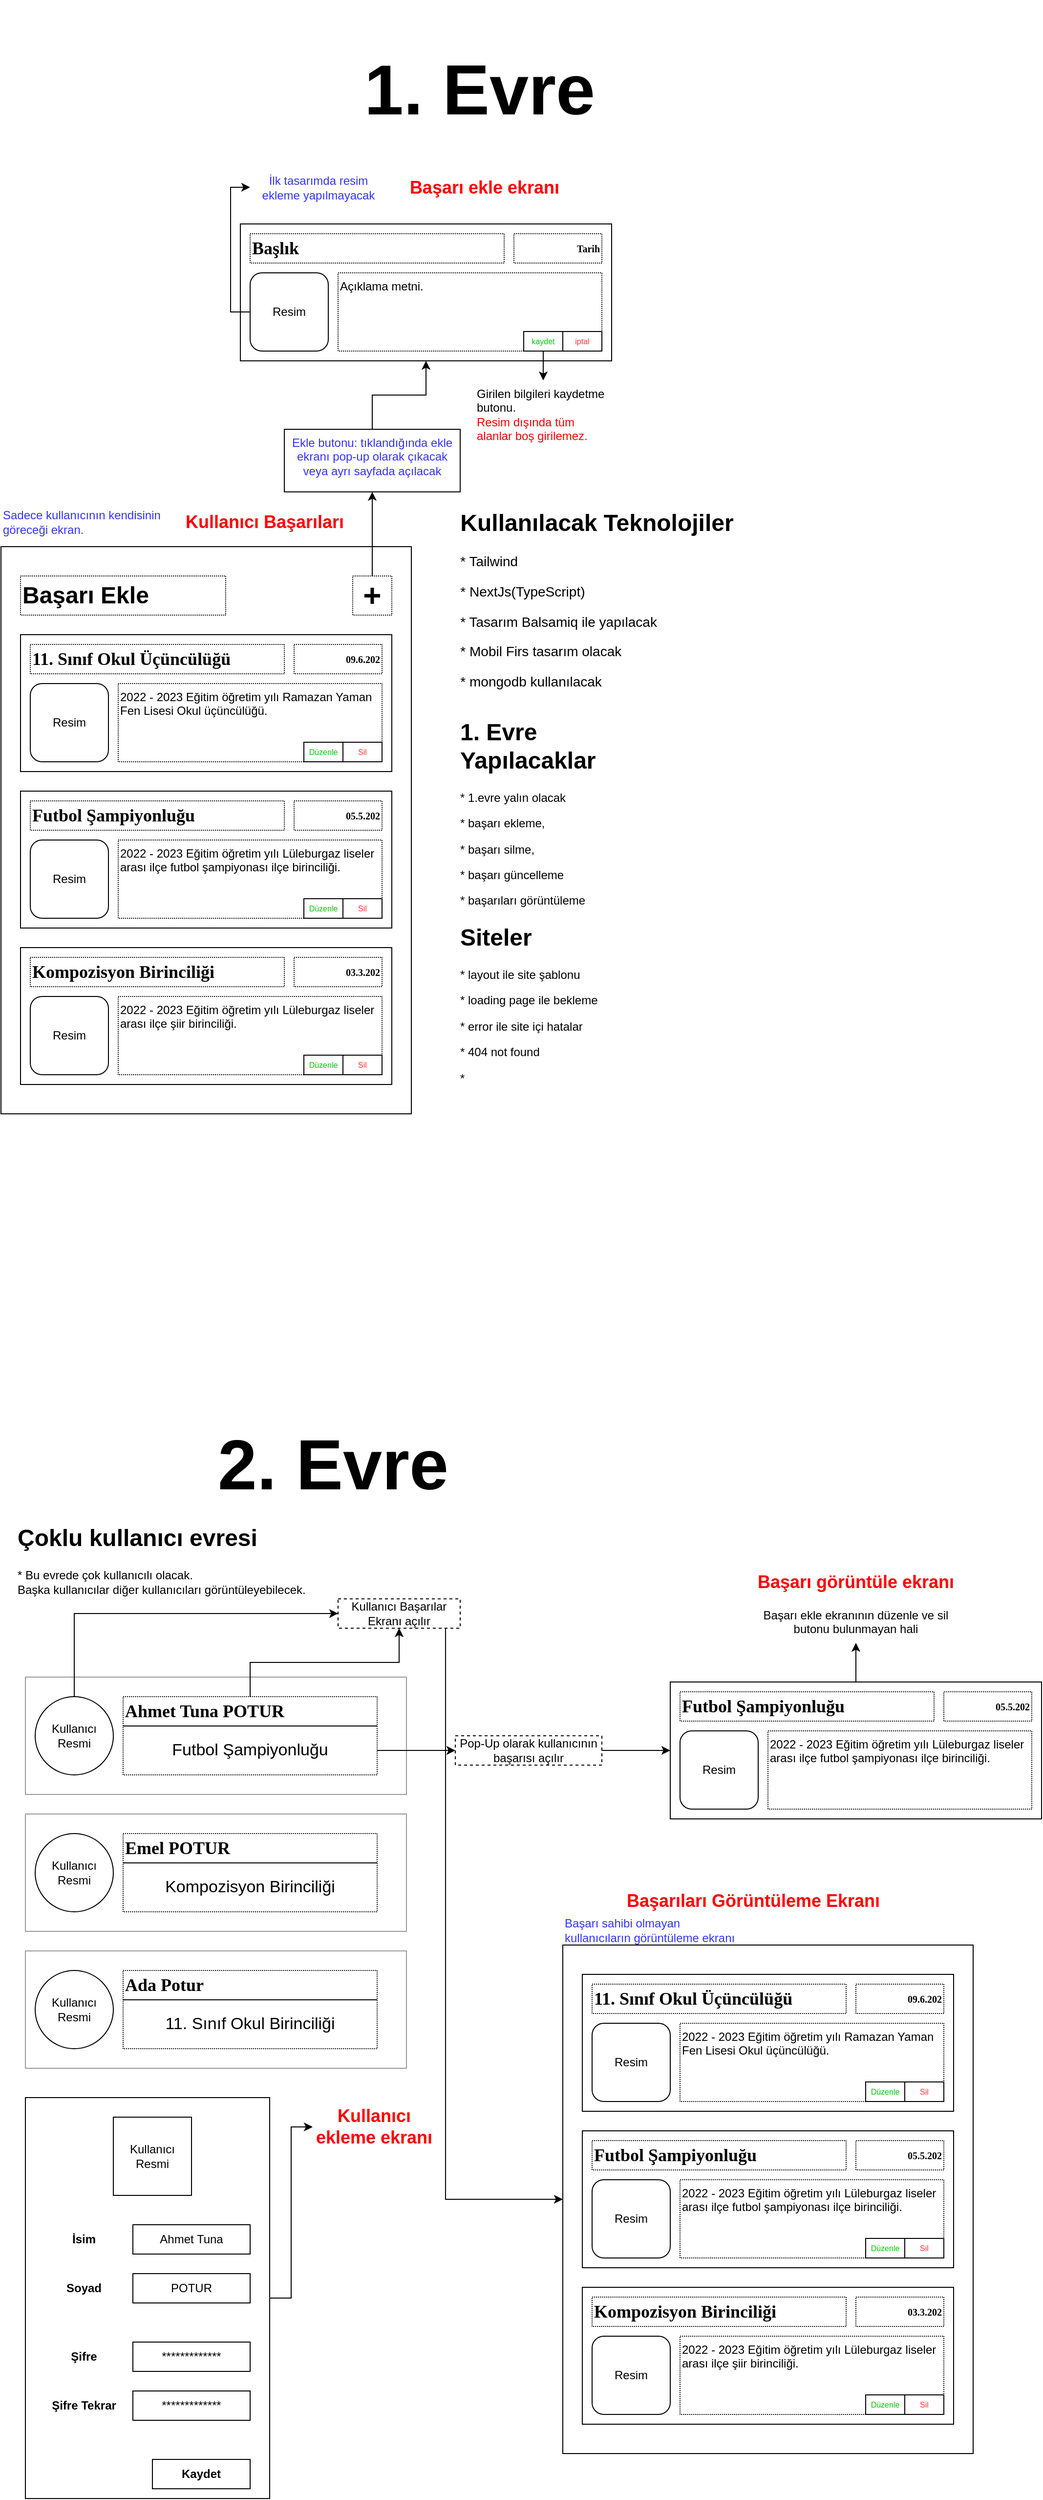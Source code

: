 <mxfile version="21.6.1" type="device">
  <diagram name="1. Evre" id="PvZxQ8cvbVdJlwe-_iwr">
    <mxGraphModel dx="1232" dy="2438" grid="1" gridSize="10" guides="1" tooltips="1" connect="1" arrows="1" fold="1" page="1" pageScale="1" pageWidth="827" pageHeight="1169" math="0" shadow="0">
      <root>
        <mxCell id="0" />
        <mxCell id="1" parent="0" />
        <mxCell id="0lGyodSlv6lZ4X96P9vj-49" style="edgeStyle=orthogonalEdgeStyle;rounded=0;orthogonalLoop=1;jettySize=auto;html=1;entryX=0;entryY=0.5;entryDx=0;entryDy=0;" parent="1" source="0lGyodSlv6lZ4X96P9vj-4" target="6K3F4d_zaRtzZpt-DUte-36" edge="1">
          <mxGeometry relative="1" as="geometry">
            <Array as="points">
              <mxPoint x="480" y="1080" />
            </Array>
          </mxGeometry>
        </mxCell>
        <mxCell id="6K3F4d_zaRtzZpt-DUte-64" style="edgeStyle=orthogonalEdgeStyle;rounded=0;orthogonalLoop=1;jettySize=auto;html=1;entryX=0.5;entryY=1;entryDx=0;entryDy=0;" parent="1" source="6K3F4d_zaRtzZpt-DUte-17" target="GZrdSQzra5ga68auBmUG-25" edge="1">
          <mxGeometry relative="1" as="geometry" />
        </mxCell>
        <mxCell id="6K3F4d_zaRtzZpt-DUte-68" value="&lt;h1 style=&quot;border-color: var(--border-color); text-align: left;&quot;&gt;Kullanılacak Teknolojiler&lt;/h1&gt;&lt;p style=&quot;border-color: var(--border-color); font-size: 14px; text-align: left;&quot;&gt;* Tailwind&lt;/p&gt;&lt;p style=&quot;border-color: var(--border-color); font-size: 14px; text-align: left;&quot;&gt;* NextJs(TypeScript)&lt;/p&gt;&lt;p style=&quot;border-color: var(--border-color); font-size: 14px; text-align: left;&quot;&gt;* Tasarım Balsamiq ile yapılacak&lt;/p&gt;&lt;p style=&quot;border-color: var(--border-color); font-size: 14px; text-align: left;&quot;&gt;* Mobil Firs tasarım olacak&lt;/p&gt;&lt;p style=&quot;border-color: var(--border-color); font-size: 14px; text-align: left;&quot;&gt;* mongodb kullanılacak&lt;/p&gt;" style="text;html=1;strokeColor=none;fillColor=none;align=center;verticalAlign=middle;whiteSpace=wrap;rounded=0;" parent="1" vertex="1">
          <mxGeometry x="470" y="-660" width="330" height="206" as="geometry" />
        </mxCell>
        <mxCell id="6jRyBjC6mT4RRnojPyi1-1" value="&lt;h1 style=&quot;border-color: var(--border-color); text-align: left; font-size: 72px;&quot;&gt;1. Evre&lt;/h1&gt;" style="text;html=1;strokeColor=none;fillColor=none;align=center;verticalAlign=middle;whiteSpace=wrap;rounded=0;fontSize=72;" parent="1" vertex="1">
          <mxGeometry x="350" y="-1140" width="330" height="126" as="geometry" />
        </mxCell>
        <mxCell id="0lGyodSlv6lZ4X96P9vj-47" value="" style="group" parent="1" vertex="1" connectable="0">
          <mxGeometry x="600" y="760" width="420" height="580" as="geometry" />
        </mxCell>
        <mxCell id="6K3F4d_zaRtzZpt-DUte-63" value="" style="group" parent="0lGyodSlv6lZ4X96P9vj-47" vertex="1" connectable="0">
          <mxGeometry y="60" width="420" height="520" as="geometry" />
        </mxCell>
        <mxCell id="6K3F4d_zaRtzZpt-DUte-36" value="" style="rounded=0;whiteSpace=wrap;html=1;fillColor=none;" parent="6K3F4d_zaRtzZpt-DUte-63" vertex="1">
          <mxGeometry width="420" height="520" as="geometry" />
        </mxCell>
        <mxCell id="6K3F4d_zaRtzZpt-DUte-37" value="" style="group" parent="6K3F4d_zaRtzZpt-DUte-63" vertex="1" connectable="0">
          <mxGeometry x="20" y="190" width="380" height="140" as="geometry" />
        </mxCell>
        <mxCell id="6K3F4d_zaRtzZpt-DUte-38" value="" style="rounded=0;whiteSpace=wrap;html=1;fillColor=none;" parent="6K3F4d_zaRtzZpt-DUte-37" vertex="1">
          <mxGeometry width="380" height="140" as="geometry" />
        </mxCell>
        <mxCell id="6K3F4d_zaRtzZpt-DUte-39" value="Resim" style="rounded=1;whiteSpace=wrap;html=1;" parent="6K3F4d_zaRtzZpt-DUte-37" vertex="1">
          <mxGeometry x="10" y="50" width="80" height="80" as="geometry" />
        </mxCell>
        <mxCell id="6K3F4d_zaRtzZpt-DUte-40" value="&lt;h2&gt;&lt;font face=&quot;Tahoma&quot;&gt;Futbol Şampiyonluğu&lt;/font&gt;&lt;/h2&gt;" style="text;html=1;strokeColor=default;fillColor=none;align=left;verticalAlign=middle;whiteSpace=wrap;rounded=0;fontStyle=1;dashed=1;dashPattern=1 1;" parent="6K3F4d_zaRtzZpt-DUte-37" vertex="1">
          <mxGeometry x="10" y="10" width="260" height="30" as="geometry" />
        </mxCell>
        <mxCell id="6K3F4d_zaRtzZpt-DUte-41" value="2022 - 2023 Eğitim öğretim yılı Lüleburgaz liseler arası ilçe futbol şampiyonası ilçe birinciliği." style="text;html=1;strokeColor=default;fillColor=none;align=left;verticalAlign=top;whiteSpace=wrap;rounded=0;dashed=1;dashPattern=1 1;" parent="6K3F4d_zaRtzZpt-DUte-37" vertex="1">
          <mxGeometry x="100" y="50" width="270" height="80" as="geometry" />
        </mxCell>
        <mxCell id="6K3F4d_zaRtzZpt-DUte-42" value="&lt;h2 style=&quot;font-size: 10px;&quot;&gt;&lt;font style=&quot;font-size: 10px;&quot;&gt;05.5.202&lt;/font&gt;&lt;/h2&gt;" style="text;html=1;strokeColor=default;fillColor=none;align=right;verticalAlign=middle;whiteSpace=wrap;rounded=0;fontStyle=0;dashed=1;dashPattern=1 1;fontSize=10;fontFamily=Verdana;" parent="6K3F4d_zaRtzZpt-DUte-37" vertex="1">
          <mxGeometry x="280" y="10" width="90" height="30" as="geometry" />
        </mxCell>
        <mxCell id="6K3F4d_zaRtzZpt-DUte-43" value="Sil" style="rounded=0;whiteSpace=wrap;html=1;fontSize=8;fontColor=#FF3333;" parent="6K3F4d_zaRtzZpt-DUte-37" vertex="1">
          <mxGeometry x="330" y="110" width="40" height="20" as="geometry" />
        </mxCell>
        <mxCell id="6K3F4d_zaRtzZpt-DUte-44" value="Düzenle" style="rounded=0;whiteSpace=wrap;html=1;fontSize=8;fontColor=#00CC00;" parent="6K3F4d_zaRtzZpt-DUte-37" vertex="1">
          <mxGeometry x="290" y="110" width="40" height="20" as="geometry" />
        </mxCell>
        <mxCell id="6K3F4d_zaRtzZpt-DUte-45" value="" style="group" parent="6K3F4d_zaRtzZpt-DUte-63" vertex="1" connectable="0">
          <mxGeometry x="20" y="350" width="380" height="140" as="geometry" />
        </mxCell>
        <mxCell id="6K3F4d_zaRtzZpt-DUte-46" value="" style="rounded=0;whiteSpace=wrap;html=1;fillColor=none;" parent="6K3F4d_zaRtzZpt-DUte-45" vertex="1">
          <mxGeometry width="380" height="140" as="geometry" />
        </mxCell>
        <mxCell id="6K3F4d_zaRtzZpt-DUte-47" value="Resim" style="rounded=1;whiteSpace=wrap;html=1;" parent="6K3F4d_zaRtzZpt-DUte-45" vertex="1">
          <mxGeometry x="10" y="50" width="80" height="80" as="geometry" />
        </mxCell>
        <mxCell id="6K3F4d_zaRtzZpt-DUte-48" value="&lt;h2&gt;&lt;font face=&quot;Tahoma&quot;&gt;Kompozisyon Birinciliği&lt;/font&gt;&lt;/h2&gt;" style="text;html=1;strokeColor=default;fillColor=none;align=left;verticalAlign=middle;whiteSpace=wrap;rounded=0;fontStyle=1;dashed=1;dashPattern=1 1;" parent="6K3F4d_zaRtzZpt-DUte-45" vertex="1">
          <mxGeometry x="10" y="10" width="260" height="30" as="geometry" />
        </mxCell>
        <mxCell id="6K3F4d_zaRtzZpt-DUte-49" value="2022 - 2023 Eğitim öğretim yılı Lüleburgaz liseler arası ilçe şiir birinciliği." style="text;html=1;strokeColor=default;fillColor=none;align=left;verticalAlign=top;whiteSpace=wrap;rounded=0;dashed=1;dashPattern=1 1;" parent="6K3F4d_zaRtzZpt-DUte-45" vertex="1">
          <mxGeometry x="100" y="50" width="270" height="80" as="geometry" />
        </mxCell>
        <mxCell id="6K3F4d_zaRtzZpt-DUte-50" value="&lt;h2 style=&quot;font-size: 10px;&quot;&gt;&lt;font style=&quot;font-size: 10px;&quot;&gt;03.3.202&lt;/font&gt;&lt;/h2&gt;" style="text;html=1;strokeColor=default;fillColor=none;align=right;verticalAlign=middle;whiteSpace=wrap;rounded=0;fontStyle=0;dashed=1;dashPattern=1 1;fontSize=10;fontFamily=Verdana;" parent="6K3F4d_zaRtzZpt-DUte-45" vertex="1">
          <mxGeometry x="280" y="10" width="90" height="30" as="geometry" />
        </mxCell>
        <mxCell id="6K3F4d_zaRtzZpt-DUte-51" value="Sil" style="rounded=0;whiteSpace=wrap;html=1;fontSize=8;fontColor=#FF3333;" parent="6K3F4d_zaRtzZpt-DUte-45" vertex="1">
          <mxGeometry x="330" y="110" width="40" height="20" as="geometry" />
        </mxCell>
        <mxCell id="6K3F4d_zaRtzZpt-DUte-52" value="Düzenle" style="rounded=0;whiteSpace=wrap;html=1;fontSize=8;fontColor=#00CC00;" parent="6K3F4d_zaRtzZpt-DUte-45" vertex="1">
          <mxGeometry x="290" y="110" width="40" height="20" as="geometry" />
        </mxCell>
        <mxCell id="6K3F4d_zaRtzZpt-DUte-55" value="" style="group" parent="6K3F4d_zaRtzZpt-DUte-63" vertex="1" connectable="0">
          <mxGeometry x="20" y="30" width="380" height="140" as="geometry" />
        </mxCell>
        <mxCell id="6K3F4d_zaRtzZpt-DUte-56" value="" style="rounded=0;whiteSpace=wrap;html=1;fillColor=none;" parent="6K3F4d_zaRtzZpt-DUte-55" vertex="1">
          <mxGeometry width="380" height="140" as="geometry" />
        </mxCell>
        <mxCell id="6K3F4d_zaRtzZpt-DUte-57" value="Resim" style="rounded=1;whiteSpace=wrap;html=1;" parent="6K3F4d_zaRtzZpt-DUte-55" vertex="1">
          <mxGeometry x="10" y="50" width="80" height="80" as="geometry" />
        </mxCell>
        <mxCell id="6K3F4d_zaRtzZpt-DUte-58" value="&lt;h2&gt;&lt;font face=&quot;Tahoma&quot;&gt;11. Sınıf Okul Üçüncülüğü&lt;/font&gt;&lt;/h2&gt;" style="text;html=1;strokeColor=default;fillColor=none;align=left;verticalAlign=middle;whiteSpace=wrap;rounded=0;fontStyle=1;dashed=1;dashPattern=1 1;" parent="6K3F4d_zaRtzZpt-DUte-55" vertex="1">
          <mxGeometry x="10" y="10" width="260" height="30" as="geometry" />
        </mxCell>
        <mxCell id="6K3F4d_zaRtzZpt-DUte-59" value="2022 - 2023 Eğitim öğretim yılı Ramazan Yaman Fen Lisesi Okul üçüncülüğü." style="text;html=1;strokeColor=default;fillColor=none;align=left;verticalAlign=top;whiteSpace=wrap;rounded=0;dashed=1;dashPattern=1 1;" parent="6K3F4d_zaRtzZpt-DUte-55" vertex="1">
          <mxGeometry x="100" y="50" width="270" height="80" as="geometry" />
        </mxCell>
        <mxCell id="6K3F4d_zaRtzZpt-DUte-60" value="&lt;h2 style=&quot;font-size: 10px;&quot;&gt;&lt;font style=&quot;font-size: 10px;&quot;&gt;09.6.202&lt;/font&gt;&lt;/h2&gt;" style="text;html=1;strokeColor=default;fillColor=none;align=right;verticalAlign=middle;whiteSpace=wrap;rounded=0;fontStyle=0;dashed=1;dashPattern=1 1;fontSize=10;fontFamily=Verdana;" parent="6K3F4d_zaRtzZpt-DUte-55" vertex="1">
          <mxGeometry x="280" y="10" width="90" height="30" as="geometry" />
        </mxCell>
        <mxCell id="6K3F4d_zaRtzZpt-DUte-61" value="Sil" style="rounded=0;whiteSpace=wrap;html=1;fontSize=8;fontColor=#FF3333;" parent="6K3F4d_zaRtzZpt-DUte-55" vertex="1">
          <mxGeometry x="330" y="110" width="40" height="20" as="geometry" />
        </mxCell>
        <mxCell id="6K3F4d_zaRtzZpt-DUte-62" value="Düzenle" style="rounded=0;whiteSpace=wrap;html=1;fontSize=8;fontColor=#00CC00;" parent="6K3F4d_zaRtzZpt-DUte-55" vertex="1">
          <mxGeometry x="290" y="110" width="40" height="20" as="geometry" />
        </mxCell>
        <mxCell id="6K3F4d_zaRtzZpt-DUte-65" value="&lt;h2&gt;Başarıları Görüntüleme Ekranı&lt;/h2&gt;" style="text;html=1;strokeColor=none;fillColor=none;align=center;verticalAlign=middle;whiteSpace=wrap;rounded=0;fontStyle=1;fontColor=#FF0000;" parent="0lGyodSlv6lZ4X96P9vj-47" vertex="1">
          <mxGeometry x="60" width="270" height="30" as="geometry" />
        </mxCell>
        <mxCell id="6K3F4d_zaRtzZpt-DUte-66" value="Başarı sahibi olmayan kullanıcıların görüntüleme ekranı" style="text;html=1;strokeColor=none;fillColor=none;align=left;verticalAlign=middle;whiteSpace=wrap;rounded=0;fontStyle=0;fontColor=#3333FF;" parent="0lGyodSlv6lZ4X96P9vj-47" vertex="1">
          <mxGeometry y="30" width="180" height="30" as="geometry" />
        </mxCell>
        <mxCell id="2" value="&lt;h1&gt;1. Evre Yapılacaklar&lt;/h1&gt;&lt;p&gt;* 1.evre yalın olacak&lt;/p&gt;&lt;p&gt;* başarı ekleme,&lt;/p&gt;&lt;p&gt;* başarı silme,&lt;/p&gt;&lt;p&gt;* başarı güncelleme&lt;/p&gt;&lt;p&gt;* başarıları görüntüleme&lt;/p&gt;" style="text;html=1;strokeColor=none;fillColor=none;spacing=5;spacingTop=-20;whiteSpace=wrap;overflow=hidden;rounded=0;" parent="1" vertex="1">
          <mxGeometry x="490" y="-440" width="160" height="200" as="geometry" />
        </mxCell>
        <mxCell id="0lGyodSlv6lZ4X96P9vj-1" value="&lt;h1 style=&quot;border-color: var(--border-color); text-align: left; font-size: 72px;&quot;&gt;2. Evre&lt;/h1&gt;" style="text;html=1;strokeColor=none;fillColor=none;align=center;verticalAlign=middle;whiteSpace=wrap;rounded=0;fontSize=72;" parent="1" vertex="1">
          <mxGeometry x="200" y="266" width="330" height="126" as="geometry" />
        </mxCell>
        <mxCell id="0lGyodSlv6lZ4X96P9vj-2" value="&lt;h1 style=&quot;border-color: var(--border-color);&quot;&gt;Çoklu kullanıcı evresi&lt;/h1&gt;&lt;div&gt;* Bu evrede çok kullanıcılı olacak.&lt;/div&gt;&lt;div style=&quot;&quot;&gt;Başka kullanıcılar diğer kullanıcıları görüntüleyebilecek.&lt;/div&gt;&lt;p style=&quot;border-color: var(--border-color); font-size: 14px;&quot;&gt;&lt;br&gt;&lt;/p&gt;" style="text;html=1;strokeColor=none;fillColor=none;align=left;verticalAlign=middle;whiteSpace=wrap;rounded=0;" parent="1" vertex="1">
          <mxGeometry x="40" y="386" width="330" height="110" as="geometry" />
        </mxCell>
        <mxCell id="0lGyodSlv6lZ4X96P9vj-4" value="Kullanıcı Başarılar Ekranı açılır" style="text;html=1;strokeColor=default;fillColor=none;align=center;verticalAlign=middle;whiteSpace=wrap;rounded=0;dashed=1;" parent="1" vertex="1">
          <mxGeometry x="370" y="466" width="125" height="30" as="geometry" />
        </mxCell>
        <mxCell id="0lGyodSlv6lZ4X96P9vj-5" value="" style="rounded=0;whiteSpace=wrap;html=1;fillColor=none;strokeColor=#999999;" parent="1" vertex="1">
          <mxGeometry x="50" y="546" width="390" height="120" as="geometry" />
        </mxCell>
        <mxCell id="0lGyodSlv6lZ4X96P9vj-6" style="edgeStyle=orthogonalEdgeStyle;rounded=0;orthogonalLoop=1;jettySize=auto;html=1;entryX=0;entryY=0.5;entryDx=0;entryDy=0;" parent="1" source="0lGyodSlv6lZ4X96P9vj-7" target="0lGyodSlv6lZ4X96P9vj-4" edge="1">
          <mxGeometry relative="1" as="geometry">
            <Array as="points">
              <mxPoint x="100" y="481" />
            </Array>
          </mxGeometry>
        </mxCell>
        <mxCell id="0lGyodSlv6lZ4X96P9vj-7" value="Kullanıcı&lt;br&gt;Resmi" style="ellipse;whiteSpace=wrap;html=1;aspect=fixed;" parent="1" vertex="1">
          <mxGeometry x="60" y="566" width="80" height="80" as="geometry" />
        </mxCell>
        <mxCell id="0lGyodSlv6lZ4X96P9vj-8" value="&lt;h2&gt;&lt;font face=&quot;Tahoma&quot;&gt;Ahmet Tuna POTUR&lt;/font&gt;&lt;/h2&gt;" style="text;html=1;strokeColor=default;fillColor=none;align=left;verticalAlign=middle;whiteSpace=wrap;rounded=0;fontStyle=1;dashed=1;dashPattern=1 1;" parent="1" vertex="1">
          <mxGeometry x="150" y="566" width="260" height="30" as="geometry" />
        </mxCell>
        <mxCell id="0lGyodSlv6lZ4X96P9vj-3" style="edgeStyle=orthogonalEdgeStyle;rounded=0;orthogonalLoop=1;jettySize=auto;html=1;exitX=0.5;exitY=0;exitDx=0;exitDy=0;" parent="1" source="0lGyodSlv6lZ4X96P9vj-8" target="0lGyodSlv6lZ4X96P9vj-4" edge="1">
          <mxGeometry relative="1" as="geometry">
            <mxPoint x="455.0" y="481" as="targetPoint" />
          </mxGeometry>
        </mxCell>
        <mxCell id="0lGyodSlv6lZ4X96P9vj-9" value="Futbol Şampiyonluğu" style="text;html=1;strokeColor=default;fillColor=none;align=center;verticalAlign=middle;whiteSpace=wrap;rounded=0;dashed=1;dashPattern=1 1;fontSize=17;" parent="1" vertex="1">
          <mxGeometry x="150" y="596" width="260" height="50" as="geometry" />
        </mxCell>
        <mxCell id="0lGyodSlv6lZ4X96P9vj-10" value="" style="rounded=0;whiteSpace=wrap;html=1;fillColor=none;strokeColor=#999999;" parent="1" vertex="1">
          <mxGeometry x="50" y="686" width="390" height="120" as="geometry" />
        </mxCell>
        <mxCell id="0lGyodSlv6lZ4X96P9vj-11" value="Kullanıcı&lt;br&gt;Resmi" style="ellipse;whiteSpace=wrap;html=1;aspect=fixed;" parent="1" vertex="1">
          <mxGeometry x="60" y="706" width="80" height="80" as="geometry" />
        </mxCell>
        <mxCell id="0lGyodSlv6lZ4X96P9vj-12" value="&lt;h2&gt;&lt;font face=&quot;Tahoma&quot;&gt;Emel POTUR&lt;/font&gt;&lt;/h2&gt;" style="text;html=1;strokeColor=default;fillColor=none;align=left;verticalAlign=middle;whiteSpace=wrap;rounded=0;fontStyle=1;dashed=1;dashPattern=1 1;" parent="1" vertex="1">
          <mxGeometry x="150" y="706" width="260" height="30" as="geometry" />
        </mxCell>
        <mxCell id="0lGyodSlv6lZ4X96P9vj-13" value="Kompozisyon Birinciliği" style="text;html=1;strokeColor=default;fillColor=none;align=center;verticalAlign=middle;whiteSpace=wrap;rounded=0;dashed=1;dashPattern=1 1;fontSize=17;" parent="1" vertex="1">
          <mxGeometry x="150" y="736" width="260" height="50" as="geometry" />
        </mxCell>
        <mxCell id="0lGyodSlv6lZ4X96P9vj-14" value="" style="rounded=0;whiteSpace=wrap;html=1;fillColor=none;strokeColor=#999999;" parent="1" vertex="1">
          <mxGeometry x="50" y="826" width="390" height="120" as="geometry" />
        </mxCell>
        <mxCell id="0lGyodSlv6lZ4X96P9vj-15" value="Kullanıcı&lt;br&gt;Resmi" style="ellipse;whiteSpace=wrap;html=1;aspect=fixed;" parent="1" vertex="1">
          <mxGeometry x="60" y="846" width="80" height="80" as="geometry" />
        </mxCell>
        <mxCell id="0lGyodSlv6lZ4X96P9vj-16" value="&lt;h2&gt;&lt;font face=&quot;Tahoma&quot;&gt;Ada Potur&lt;/font&gt;&lt;/h2&gt;" style="text;html=1;strokeColor=default;fillColor=none;align=left;verticalAlign=middle;whiteSpace=wrap;rounded=0;fontStyle=1;dashed=1;dashPattern=1 1;" parent="1" vertex="1">
          <mxGeometry x="150" y="846" width="260" height="30" as="geometry" />
        </mxCell>
        <mxCell id="0lGyodSlv6lZ4X96P9vj-17" value="11. Sınıf Okul Birinciliği" style="text;html=1;strokeColor=default;fillColor=none;align=center;verticalAlign=middle;whiteSpace=wrap;rounded=0;dashed=1;dashPattern=1 1;fontSize=17;" parent="1" vertex="1">
          <mxGeometry x="150" y="876" width="260" height="50" as="geometry" />
        </mxCell>
        <mxCell id="0lGyodSlv6lZ4X96P9vj-18" value="" style="endArrow=classic;html=1;rounded=0;exitX=1;exitY=0.5;exitDx=0;exitDy=0;" parent="1" source="0lGyodSlv6lZ4X96P9vj-9" target="0lGyodSlv6lZ4X96P9vj-20" edge="1">
          <mxGeometry width="50" height="50" relative="1" as="geometry">
            <mxPoint x="460" y="631" as="sourcePoint" />
            <mxPoint x="500" y="621" as="targetPoint" />
          </mxGeometry>
        </mxCell>
        <mxCell id="0lGyodSlv6lZ4X96P9vj-20" value="Pop-Up olarak kullanıcının başarısı açılır" style="text;html=1;strokeColor=default;fillColor=none;align=center;verticalAlign=middle;whiteSpace=wrap;rounded=0;dashed=1;" parent="1" vertex="1">
          <mxGeometry x="490" y="606" width="150" height="30" as="geometry" />
        </mxCell>
        <mxCell id="0lGyodSlv6lZ4X96P9vj-21" value="" style="group" parent="1" vertex="1" connectable="0">
          <mxGeometry x="710" y="551" width="380" height="140" as="geometry" />
        </mxCell>
        <mxCell id="0lGyodSlv6lZ4X96P9vj-22" value="" style="rounded=0;whiteSpace=wrap;html=1;fillColor=none;" parent="0lGyodSlv6lZ4X96P9vj-21" vertex="1">
          <mxGeometry width="380" height="140" as="geometry" />
        </mxCell>
        <mxCell id="0lGyodSlv6lZ4X96P9vj-23" value="Resim" style="rounded=1;whiteSpace=wrap;html=1;" parent="0lGyodSlv6lZ4X96P9vj-21" vertex="1">
          <mxGeometry x="10" y="50" width="80" height="80" as="geometry" />
        </mxCell>
        <mxCell id="0lGyodSlv6lZ4X96P9vj-24" value="&lt;h2&gt;&lt;font face=&quot;Tahoma&quot;&gt;Futbol Şampiyonluğu&lt;/font&gt;&lt;/h2&gt;" style="text;html=1;strokeColor=default;fillColor=none;align=left;verticalAlign=middle;whiteSpace=wrap;rounded=0;fontStyle=1;dashed=1;dashPattern=1 1;" parent="0lGyodSlv6lZ4X96P9vj-21" vertex="1">
          <mxGeometry x="10" y="10" width="260" height="30" as="geometry" />
        </mxCell>
        <mxCell id="0lGyodSlv6lZ4X96P9vj-25" value="2022 - 2023 Eğitim öğretim yılı Lüleburgaz liseler arası ilçe futbol şampiyonası ilçe birinciliği." style="text;html=1;strokeColor=default;fillColor=none;align=left;verticalAlign=top;whiteSpace=wrap;rounded=0;dashed=1;dashPattern=1 1;" parent="0lGyodSlv6lZ4X96P9vj-21" vertex="1">
          <mxGeometry x="100" y="50" width="270" height="80" as="geometry" />
        </mxCell>
        <mxCell id="0lGyodSlv6lZ4X96P9vj-26" value="&lt;h2 style=&quot;font-size: 10px;&quot;&gt;&lt;font style=&quot;font-size: 10px;&quot;&gt;05.5.202&lt;/font&gt;&lt;/h2&gt;" style="text;html=1;strokeColor=default;fillColor=none;align=right;verticalAlign=middle;whiteSpace=wrap;rounded=0;fontStyle=0;dashed=1;dashPattern=1 1;fontSize=10;fontFamily=Verdana;" parent="0lGyodSlv6lZ4X96P9vj-21" vertex="1">
          <mxGeometry x="280" y="10" width="90" height="30" as="geometry" />
        </mxCell>
        <mxCell id="0lGyodSlv6lZ4X96P9vj-19" style="edgeStyle=orthogonalEdgeStyle;rounded=0;orthogonalLoop=1;jettySize=auto;html=1;entryX=0;entryY=0.5;entryDx=0;entryDy=0;" parent="1" source="0lGyodSlv6lZ4X96P9vj-20" target="0lGyodSlv6lZ4X96P9vj-22" edge="1">
          <mxGeometry relative="1" as="geometry" />
        </mxCell>
        <mxCell id="0lGyodSlv6lZ4X96P9vj-27" value="&lt;h2 style=&quot;border-color: var(--border-color); color: rgb(255, 0, 0);&quot;&gt;Başarı görüntüle ekranı&lt;/h2&gt;&lt;div&gt;Başarı ekle ekranının düzenle ve sil butonu bulunmayan hali&lt;/div&gt;" style="text;html=1;strokeColor=none;fillColor=none;align=center;verticalAlign=middle;whiteSpace=wrap;rounded=0;" parent="1" vertex="1">
          <mxGeometry x="790" y="416" width="220" height="95" as="geometry" />
        </mxCell>
        <mxCell id="0lGyodSlv6lZ4X96P9vj-28" style="edgeStyle=orthogonalEdgeStyle;rounded=0;orthogonalLoop=1;jettySize=auto;html=1;" parent="1" source="0lGyodSlv6lZ4X96P9vj-22" target="0lGyodSlv6lZ4X96P9vj-27" edge="1">
          <mxGeometry relative="1" as="geometry">
            <mxPoint x="900.0" y="496" as="targetPoint" />
          </mxGeometry>
        </mxCell>
        <mxCell id="0lGyodSlv6lZ4X96P9vj-29" value="" style="group" parent="1" vertex="1" connectable="0">
          <mxGeometry x="50" y="976" width="420" height="410" as="geometry" />
        </mxCell>
        <mxCell id="0lGyodSlv6lZ4X96P9vj-30" value="&lt;font size=&quot;1&quot; color=&quot;#ff0000&quot;&gt;&lt;b style=&quot;font-size: 18px;&quot;&gt;Kullanıcı ekleme ekranı&lt;/b&gt;&lt;/font&gt;" style="text;html=1;strokeColor=none;fillColor=none;align=center;verticalAlign=middle;whiteSpace=wrap;rounded=0;" parent="0lGyodSlv6lZ4X96P9vj-29" vertex="1">
          <mxGeometry x="294" y="10" width="126" height="40" as="geometry" />
        </mxCell>
        <mxCell id="0lGyodSlv6lZ4X96P9vj-31" style="edgeStyle=orthogonalEdgeStyle;rounded=0;orthogonalLoop=1;jettySize=auto;html=1;" parent="0lGyodSlv6lZ4X96P9vj-29" source="0lGyodSlv6lZ4X96P9vj-32" target="0lGyodSlv6lZ4X96P9vj-30" edge="1">
          <mxGeometry relative="1" as="geometry">
            <mxPoint x="310" y="20" as="targetPoint" />
          </mxGeometry>
        </mxCell>
        <mxCell id="0lGyodSlv6lZ4X96P9vj-32" value="" style="rounded=0;whiteSpace=wrap;html=1;fillColor=none;" parent="0lGyodSlv6lZ4X96P9vj-29" vertex="1">
          <mxGeometry width="250" height="410" as="geometry" />
        </mxCell>
        <mxCell id="0lGyodSlv6lZ4X96P9vj-33" value="" style="group" parent="0lGyodSlv6lZ4X96P9vj-29" vertex="1" connectable="0">
          <mxGeometry x="10" y="130" width="220" height="30" as="geometry" />
        </mxCell>
        <mxCell id="0lGyodSlv6lZ4X96P9vj-34" value="Ahmet Tuna" style="rounded=0;whiteSpace=wrap;html=1;" parent="0lGyodSlv6lZ4X96P9vj-33" vertex="1">
          <mxGeometry x="100" width="120" height="30" as="geometry" />
        </mxCell>
        <mxCell id="0lGyodSlv6lZ4X96P9vj-35" value="İsim" style="text;html=1;strokeColor=none;fillColor=none;align=center;verticalAlign=middle;whiteSpace=wrap;rounded=0;fontStyle=1" parent="0lGyodSlv6lZ4X96P9vj-33" vertex="1">
          <mxGeometry width="100" height="30" as="geometry" />
        </mxCell>
        <mxCell id="0lGyodSlv6lZ4X96P9vj-36" value="" style="group" parent="0lGyodSlv6lZ4X96P9vj-29" vertex="1" connectable="0">
          <mxGeometry x="10" y="180" width="220" height="30" as="geometry" />
        </mxCell>
        <mxCell id="0lGyodSlv6lZ4X96P9vj-37" value="POTUR" style="rounded=0;whiteSpace=wrap;html=1;" parent="0lGyodSlv6lZ4X96P9vj-36" vertex="1">
          <mxGeometry x="100" width="120" height="30" as="geometry" />
        </mxCell>
        <mxCell id="0lGyodSlv6lZ4X96P9vj-38" value="Soyad" style="text;html=1;strokeColor=none;fillColor=none;align=center;verticalAlign=middle;whiteSpace=wrap;rounded=0;fontStyle=1" parent="0lGyodSlv6lZ4X96P9vj-36" vertex="1">
          <mxGeometry width="100" height="30" as="geometry" />
        </mxCell>
        <mxCell id="0lGyodSlv6lZ4X96P9vj-39" value="" style="group" parent="0lGyodSlv6lZ4X96P9vj-29" vertex="1" connectable="0">
          <mxGeometry x="10" y="250" width="220" height="30" as="geometry" />
        </mxCell>
        <mxCell id="0lGyodSlv6lZ4X96P9vj-40" value="*************" style="rounded=0;whiteSpace=wrap;html=1;fontSize=12;verticalAlign=middle;" parent="0lGyodSlv6lZ4X96P9vj-39" vertex="1">
          <mxGeometry x="100" width="120" height="30" as="geometry" />
        </mxCell>
        <mxCell id="0lGyodSlv6lZ4X96P9vj-41" value="Şifre" style="text;html=1;strokeColor=none;fillColor=none;align=center;verticalAlign=middle;whiteSpace=wrap;rounded=0;fontStyle=1" parent="0lGyodSlv6lZ4X96P9vj-39" vertex="1">
          <mxGeometry width="100" height="30" as="geometry" />
        </mxCell>
        <mxCell id="0lGyodSlv6lZ4X96P9vj-42" value="" style="group" parent="0lGyodSlv6lZ4X96P9vj-29" vertex="1" connectable="0">
          <mxGeometry x="10" y="300" width="220" height="30" as="geometry" />
        </mxCell>
        <mxCell id="0lGyodSlv6lZ4X96P9vj-43" value="*************" style="rounded=0;whiteSpace=wrap;html=1;" parent="0lGyodSlv6lZ4X96P9vj-42" vertex="1">
          <mxGeometry x="100" width="120" height="30" as="geometry" />
        </mxCell>
        <mxCell id="0lGyodSlv6lZ4X96P9vj-44" value="Şifre Tekrar" style="text;html=1;strokeColor=none;fillColor=none;align=center;verticalAlign=middle;whiteSpace=wrap;rounded=0;fontStyle=1" parent="0lGyodSlv6lZ4X96P9vj-42" vertex="1">
          <mxGeometry width="100" height="30" as="geometry" />
        </mxCell>
        <mxCell id="0lGyodSlv6lZ4X96P9vj-45" value="Kullanıcı Resmi" style="whiteSpace=wrap;html=1;aspect=fixed;container=0;" parent="0lGyodSlv6lZ4X96P9vj-29" vertex="1">
          <mxGeometry x="90" y="20" width="80" height="80" as="geometry" />
        </mxCell>
        <mxCell id="0lGyodSlv6lZ4X96P9vj-46" value="&lt;b&gt;Kaydet&lt;/b&gt;" style="rounded=0;whiteSpace=wrap;html=1;" parent="0lGyodSlv6lZ4X96P9vj-29" vertex="1">
          <mxGeometry x="130" y="370" width="100" height="30" as="geometry" />
        </mxCell>
        <mxCell id="3" value="" style="group" parent="1" vertex="1" connectable="0">
          <mxGeometry x="25" y="-730" width="470" height="700" as="geometry" />
        </mxCell>
        <mxCell id="6K3F4d_zaRtzZpt-DUte-17" value="Ekle butonu: tıklandığında ekle ekranı pop-up olarak çıkacak veya ayrı sayfada açılacak" style="text;html=1;strokeColor=default;fillColor=none;align=center;verticalAlign=top;whiteSpace=wrap;rounded=0;fontColor=#3333FF;" parent="3" vertex="1">
          <mxGeometry x="290" width="180" height="64" as="geometry" />
        </mxCell>
        <mxCell id="6K3F4d_zaRtzZpt-DUte-7" value="Sadece kullanıcının kendisinin göreceği ekran." style="text;html=1;strokeColor=none;fillColor=none;align=left;verticalAlign=middle;whiteSpace=wrap;rounded=0;fontStyle=0;fontColor=#3333FF;" parent="3" vertex="1">
          <mxGeometry y="80" width="180" height="30" as="geometry" />
        </mxCell>
        <mxCell id="6K3F4d_zaRtzZpt-DUte-31" value="&lt;h2&gt;Kullanıcı Başarıları&lt;/h2&gt;" style="text;html=1;strokeColor=none;fillColor=none;align=center;verticalAlign=middle;whiteSpace=wrap;rounded=0;fontStyle=1;fontColor=#FF0000;" parent="3" vertex="1">
          <mxGeometry x="180" y="80" width="180" height="30" as="geometry" />
        </mxCell>
        <mxCell id="6K3F4d_zaRtzZpt-DUte-3" value="" style="rounded=0;whiteSpace=wrap;html=1;fillColor=none;" parent="3" vertex="1">
          <mxGeometry y="120" width="420" height="580" as="geometry" />
        </mxCell>
        <mxCell id="GZrdSQzra5ga68auBmUG-23" value="" style="group" parent="3" vertex="1" connectable="0">
          <mxGeometry x="20" y="370" width="380" height="140" as="geometry" />
        </mxCell>
        <mxCell id="GZrdSQzra5ga68auBmUG-13" value="" style="rounded=0;whiteSpace=wrap;html=1;fillColor=none;" parent="GZrdSQzra5ga68auBmUG-23" vertex="1">
          <mxGeometry width="380" height="140" as="geometry" />
        </mxCell>
        <mxCell id="GZrdSQzra5ga68auBmUG-1" value="Resim" style="rounded=1;whiteSpace=wrap;html=1;" parent="GZrdSQzra5ga68auBmUG-23" vertex="1">
          <mxGeometry x="10" y="50" width="80" height="80" as="geometry" />
        </mxCell>
        <mxCell id="GZrdSQzra5ga68auBmUG-3" value="&lt;h2&gt;&lt;font face=&quot;Tahoma&quot;&gt;Futbol Şampiyonluğu&lt;/font&gt;&lt;/h2&gt;" style="text;html=1;strokeColor=default;fillColor=none;align=left;verticalAlign=middle;whiteSpace=wrap;rounded=0;fontStyle=1;dashed=1;dashPattern=1 1;" parent="GZrdSQzra5ga68auBmUG-23" vertex="1">
          <mxGeometry x="10" y="10" width="260" height="30" as="geometry" />
        </mxCell>
        <mxCell id="GZrdSQzra5ga68auBmUG-4" value="2022 - 2023 Eğitim öğretim yılı Lüleburgaz liseler arası ilçe futbol şampiyonası ilçe birinciliği." style="text;html=1;strokeColor=default;fillColor=none;align=left;verticalAlign=top;whiteSpace=wrap;rounded=0;dashed=1;dashPattern=1 1;" parent="GZrdSQzra5ga68auBmUG-23" vertex="1">
          <mxGeometry x="100" y="50" width="270" height="80" as="geometry" />
        </mxCell>
        <mxCell id="GZrdSQzra5ga68auBmUG-5" value="&lt;h2 style=&quot;font-size: 10px;&quot;&gt;&lt;font style=&quot;font-size: 10px;&quot;&gt;05.5.202&lt;/font&gt;&lt;/h2&gt;" style="text;html=1;strokeColor=default;fillColor=none;align=right;verticalAlign=middle;whiteSpace=wrap;rounded=0;fontStyle=0;dashed=1;dashPattern=1 1;fontSize=10;fontFamily=Verdana;" parent="GZrdSQzra5ga68auBmUG-23" vertex="1">
          <mxGeometry x="280" y="10" width="90" height="30" as="geometry" />
        </mxCell>
        <mxCell id="GZrdSQzra5ga68auBmUG-11" value="Sil" style="rounded=0;whiteSpace=wrap;html=1;fontSize=8;fontColor=#FF3333;" parent="GZrdSQzra5ga68auBmUG-23" vertex="1">
          <mxGeometry x="330" y="110" width="40" height="20" as="geometry" />
        </mxCell>
        <mxCell id="GZrdSQzra5ga68auBmUG-12" value="Düzenle" style="rounded=0;whiteSpace=wrap;html=1;fontSize=8;fontColor=#00CC00;" parent="GZrdSQzra5ga68auBmUG-23" vertex="1">
          <mxGeometry x="290" y="110" width="40" height="20" as="geometry" />
        </mxCell>
        <mxCell id="6K3F4d_zaRtzZpt-DUte-1" value="&lt;h1&gt;Başarı Ekle&lt;/h1&gt;" style="text;html=1;strokeColor=default;fillColor=none;align=left;verticalAlign=middle;whiteSpace=wrap;rounded=0;dashed=1;dashPattern=1 1;" parent="3" vertex="1">
          <mxGeometry x="20" y="150" width="210" height="40" as="geometry" />
        </mxCell>
        <mxCell id="6K3F4d_zaRtzZpt-DUte-2" value="&lt;h1 style=&quot;font-size: 32px;&quot;&gt;+&lt;/h1&gt;" style="text;html=1;strokeColor=default;fillColor=none;align=center;verticalAlign=middle;whiteSpace=wrap;rounded=0;dashed=1;dashPattern=1 1;fontSize=32;" parent="3" vertex="1">
          <mxGeometry x="360" y="150" width="40" height="40" as="geometry" />
        </mxCell>
        <mxCell id="6K3F4d_zaRtzZpt-DUte-16" style="edgeStyle=orthogonalEdgeStyle;rounded=0;orthogonalLoop=1;jettySize=auto;html=1;exitX=0.5;exitY=0;exitDx=0;exitDy=0;entryX=0.5;entryY=1;entryDx=0;entryDy=0;" parent="3" source="6K3F4d_zaRtzZpt-DUte-2" target="6K3F4d_zaRtzZpt-DUte-17" edge="1">
          <mxGeometry relative="1" as="geometry">
            <mxPoint x="460" y="50" as="targetPoint" />
          </mxGeometry>
        </mxCell>
        <mxCell id="6K3F4d_zaRtzZpt-DUte-18" value="" style="group" parent="3" vertex="1" connectable="0">
          <mxGeometry x="20" y="210" width="380" height="140" as="geometry" />
        </mxCell>
        <mxCell id="6K3F4d_zaRtzZpt-DUte-19" value="" style="rounded=0;whiteSpace=wrap;html=1;fillColor=none;" parent="6K3F4d_zaRtzZpt-DUte-18" vertex="1">
          <mxGeometry width="380" height="140" as="geometry" />
        </mxCell>
        <mxCell id="6K3F4d_zaRtzZpt-DUte-20" value="Resim" style="rounded=1;whiteSpace=wrap;html=1;" parent="6K3F4d_zaRtzZpt-DUte-18" vertex="1">
          <mxGeometry x="10" y="50" width="80" height="80" as="geometry" />
        </mxCell>
        <mxCell id="6K3F4d_zaRtzZpt-DUte-21" value="&lt;h2&gt;&lt;font face=&quot;Tahoma&quot;&gt;11. Sınıf Okul Üçüncülüğü&lt;/font&gt;&lt;/h2&gt;" style="text;html=1;strokeColor=default;fillColor=none;align=left;verticalAlign=middle;whiteSpace=wrap;rounded=0;fontStyle=1;dashed=1;dashPattern=1 1;" parent="6K3F4d_zaRtzZpt-DUte-18" vertex="1">
          <mxGeometry x="10" y="10" width="260" height="30" as="geometry" />
        </mxCell>
        <mxCell id="6K3F4d_zaRtzZpt-DUte-22" value="2022 - 2023 Eğitim öğretim yılı Ramazan Yaman Fen Lisesi Okul üçüncülüğü." style="text;html=1;strokeColor=default;fillColor=none;align=left;verticalAlign=top;whiteSpace=wrap;rounded=0;dashed=1;dashPattern=1 1;" parent="6K3F4d_zaRtzZpt-DUte-18" vertex="1">
          <mxGeometry x="100" y="50" width="270" height="80" as="geometry" />
        </mxCell>
        <mxCell id="6K3F4d_zaRtzZpt-DUte-23" value="&lt;h2 style=&quot;font-size: 10px;&quot;&gt;&lt;font style=&quot;font-size: 10px;&quot;&gt;09.6.202&lt;/font&gt;&lt;/h2&gt;" style="text;html=1;strokeColor=default;fillColor=none;align=right;verticalAlign=middle;whiteSpace=wrap;rounded=0;fontStyle=0;dashed=1;dashPattern=1 1;fontSize=10;fontFamily=Verdana;" parent="6K3F4d_zaRtzZpt-DUte-18" vertex="1">
          <mxGeometry x="280" y="10" width="90" height="30" as="geometry" />
        </mxCell>
        <mxCell id="6K3F4d_zaRtzZpt-DUte-24" value="Sil" style="rounded=0;whiteSpace=wrap;html=1;fontSize=8;fontColor=#FF3333;" parent="6K3F4d_zaRtzZpt-DUte-18" vertex="1">
          <mxGeometry x="330" y="110" width="40" height="20" as="geometry" />
        </mxCell>
        <mxCell id="6K3F4d_zaRtzZpt-DUte-25" value="Düzenle" style="rounded=0;whiteSpace=wrap;html=1;fontSize=8;fontColor=#00CC00;" parent="6K3F4d_zaRtzZpt-DUte-18" vertex="1">
          <mxGeometry x="290" y="110" width="40" height="20" as="geometry" />
        </mxCell>
        <mxCell id="GZrdSQzra5ga68auBmUG-34" value="" style="rounded=0;whiteSpace=wrap;html=1;fillColor=none;" parent="3" vertex="1">
          <mxGeometry x="20" y="530" width="380" height="140" as="geometry" />
        </mxCell>
        <mxCell id="GZrdSQzra5ga68auBmUG-35" value="Resim" style="rounded=1;whiteSpace=wrap;html=1;" parent="3" vertex="1">
          <mxGeometry x="30" y="580" width="80" height="80" as="geometry" />
        </mxCell>
        <mxCell id="GZrdSQzra5ga68auBmUG-36" value="&lt;h2&gt;&lt;font face=&quot;Tahoma&quot;&gt;Kompozisyon Birinciliği&lt;/font&gt;&lt;/h2&gt;" style="text;html=1;strokeColor=default;fillColor=none;align=left;verticalAlign=middle;whiteSpace=wrap;rounded=0;fontStyle=1;dashed=1;dashPattern=1 1;" parent="3" vertex="1">
          <mxGeometry x="30" y="540" width="260" height="30" as="geometry" />
        </mxCell>
        <mxCell id="GZrdSQzra5ga68auBmUG-37" value="2022 - 2023 Eğitim öğretim yılı Lüleburgaz liseler arası ilçe şiir birinciliği." style="text;html=1;strokeColor=default;fillColor=none;align=left;verticalAlign=top;whiteSpace=wrap;rounded=0;dashed=1;dashPattern=1 1;" parent="3" vertex="1">
          <mxGeometry x="120" y="580" width="270" height="80" as="geometry" />
        </mxCell>
        <mxCell id="GZrdSQzra5ga68auBmUG-38" value="&lt;h2 style=&quot;font-size: 10px;&quot;&gt;&lt;font style=&quot;font-size: 10px;&quot;&gt;03.3.202&lt;/font&gt;&lt;/h2&gt;" style="text;html=1;strokeColor=default;fillColor=none;align=right;verticalAlign=middle;whiteSpace=wrap;rounded=0;fontStyle=0;dashed=1;dashPattern=1 1;fontSize=10;fontFamily=Verdana;" parent="3" vertex="1">
          <mxGeometry x="300" y="540" width="90" height="30" as="geometry" />
        </mxCell>
        <mxCell id="GZrdSQzra5ga68auBmUG-39" value="Sil" style="rounded=0;whiteSpace=wrap;html=1;fontSize=8;fontColor=#FF3333;" parent="3" vertex="1">
          <mxGeometry x="350" y="640" width="40" height="20" as="geometry" />
        </mxCell>
        <mxCell id="GZrdSQzra5ga68auBmUG-40" value="Düzenle" style="rounded=0;whiteSpace=wrap;html=1;fontSize=8;fontColor=#00CC00;" parent="3" vertex="1">
          <mxGeometry x="310" y="640" width="40" height="20" as="geometry" />
        </mxCell>
        <mxCell id="6K3F4d_zaRtzZpt-DUte-14" value="İlk tasarımda resim ekleme yapılmayacak" style="text;html=1;strokeColor=none;fillColor=none;align=center;verticalAlign=middle;whiteSpace=wrap;rounded=0;fontColor=#3333FF;" parent="1" vertex="1">
          <mxGeometry x="280" y="-1000" width="140" height="45" as="geometry" />
        </mxCell>
        <mxCell id="6K3F4d_zaRtzZpt-DUte-27" style="edgeStyle=orthogonalEdgeStyle;rounded=0;orthogonalLoop=1;jettySize=auto;html=1;entryX=0;entryY=0.5;entryDx=0;entryDy=0;" parent="1" source="GZrdSQzra5ga68auBmUG-26" target="6K3F4d_zaRtzZpt-DUte-14" edge="1">
          <mxGeometry relative="1" as="geometry">
            <Array as="points">
              <mxPoint x="260" y="-850" />
              <mxPoint x="260" y="-977" />
            </Array>
          </mxGeometry>
        </mxCell>
        <mxCell id="6K3F4d_zaRtzZpt-DUte-4" value="&lt;h2&gt;Başarı ekle ekranı&lt;/h2&gt;" style="text;html=1;strokeColor=none;fillColor=none;align=center;verticalAlign=middle;whiteSpace=wrap;rounded=0;fontStyle=1;fontColor=#FF0000;" parent="1" vertex="1">
          <mxGeometry x="430" y="-992.5" width="180" height="30" as="geometry" />
        </mxCell>
        <mxCell id="6K3F4d_zaRtzZpt-DUte-9" value="Girilen bilgileri kaydetme butonu.&lt;br&gt;&lt;font color=&quot;#ff0000&quot;&gt;Resim dışında tüm alanlar boş girilemez.&lt;/font&gt;" style="text;html=1;strokeColor=none;fillColor=none;align=left;verticalAlign=middle;whiteSpace=wrap;rounded=0;" parent="1" vertex="1">
          <mxGeometry x="510" y="-780" width="140" height="70" as="geometry" />
        </mxCell>
        <mxCell id="4" value="" style="group" parent="1" vertex="1" connectable="0">
          <mxGeometry x="270" y="-940" width="380" height="140" as="geometry" />
        </mxCell>
        <mxCell id="GZrdSQzra5ga68auBmUG-25" value="" style="rounded=0;whiteSpace=wrap;html=1;fillColor=none;" parent="4" vertex="1">
          <mxGeometry width="380" height="140" as="geometry" />
        </mxCell>
        <mxCell id="GZrdSQzra5ga68auBmUG-26" value="Resim" style="rounded=1;whiteSpace=wrap;html=1;" parent="4" vertex="1">
          <mxGeometry x="10" y="50" width="80" height="80" as="geometry" />
        </mxCell>
        <mxCell id="GZrdSQzra5ga68auBmUG-27" value="&lt;h2&gt;&lt;font face=&quot;Tahoma&quot;&gt;Başlık&lt;/font&gt;&lt;/h2&gt;" style="text;html=1;strokeColor=default;fillColor=none;align=left;verticalAlign=middle;whiteSpace=wrap;rounded=0;fontStyle=1;dashed=1;dashPattern=1 1;" parent="4" vertex="1">
          <mxGeometry x="10" y="10" width="260" height="30" as="geometry" />
        </mxCell>
        <mxCell id="GZrdSQzra5ga68auBmUG-28" value="Açıklama metni." style="text;html=1;strokeColor=default;fillColor=none;align=left;verticalAlign=top;whiteSpace=wrap;rounded=0;dashed=1;dashPattern=1 1;" parent="4" vertex="1">
          <mxGeometry x="100" y="50" width="270" height="80" as="geometry" />
        </mxCell>
        <mxCell id="GZrdSQzra5ga68auBmUG-29" value="&lt;h2 style=&quot;font-size: 10px;&quot;&gt;&lt;font style=&quot;font-size: 10px;&quot;&gt;Tarih&lt;/font&gt;&lt;/h2&gt;" style="text;html=1;strokeColor=default;fillColor=none;align=right;verticalAlign=middle;whiteSpace=wrap;rounded=0;fontStyle=0;dashed=1;dashPattern=1 1;fontSize=10;fontFamily=Verdana;" parent="4" vertex="1">
          <mxGeometry x="280" y="10" width="90" height="30" as="geometry" />
        </mxCell>
        <mxCell id="GZrdSQzra5ga68auBmUG-30" value="iptal" style="rounded=0;whiteSpace=wrap;html=1;fontSize=8;fontColor=#FF3333;" parent="4" vertex="1">
          <mxGeometry x="330" y="110" width="40" height="20" as="geometry" />
        </mxCell>
        <mxCell id="GZrdSQzra5ga68auBmUG-31" value="kaydet" style="rounded=0;whiteSpace=wrap;html=1;fontSize=8;fontColor=#00CC00;" parent="4" vertex="1">
          <mxGeometry x="290" y="110" width="40" height="20" as="geometry" />
        </mxCell>
        <mxCell id="6" style="edgeStyle=none;html=1;entryX=0.5;entryY=0;entryDx=0;entryDy=0;" parent="1" source="GZrdSQzra5ga68auBmUG-31" target="6K3F4d_zaRtzZpt-DUte-9" edge="1">
          <mxGeometry relative="1" as="geometry" />
        </mxCell>
        <mxCell id="D4z7JUsKy0eZ7RgEh-SY-6" value="&lt;h1&gt;Siteler&lt;/h1&gt;&lt;p&gt;* layout ile site şablonu&lt;/p&gt;&lt;p&gt;* loading page ile bekleme&lt;/p&gt;&lt;p&gt;* error ile site içi hatalar&lt;/p&gt;&lt;p&gt;* 404 not found&lt;/p&gt;&lt;p&gt;*&amp;nbsp;&amp;nbsp;&lt;/p&gt;" style="text;html=1;strokeColor=none;fillColor=none;spacing=5;spacingTop=-20;whiteSpace=wrap;overflow=hidden;rounded=0;" vertex="1" parent="1">
          <mxGeometry x="490" y="-230" width="160" height="200" as="geometry" />
        </mxCell>
      </root>
    </mxGraphModel>
  </diagram>
</mxfile>
